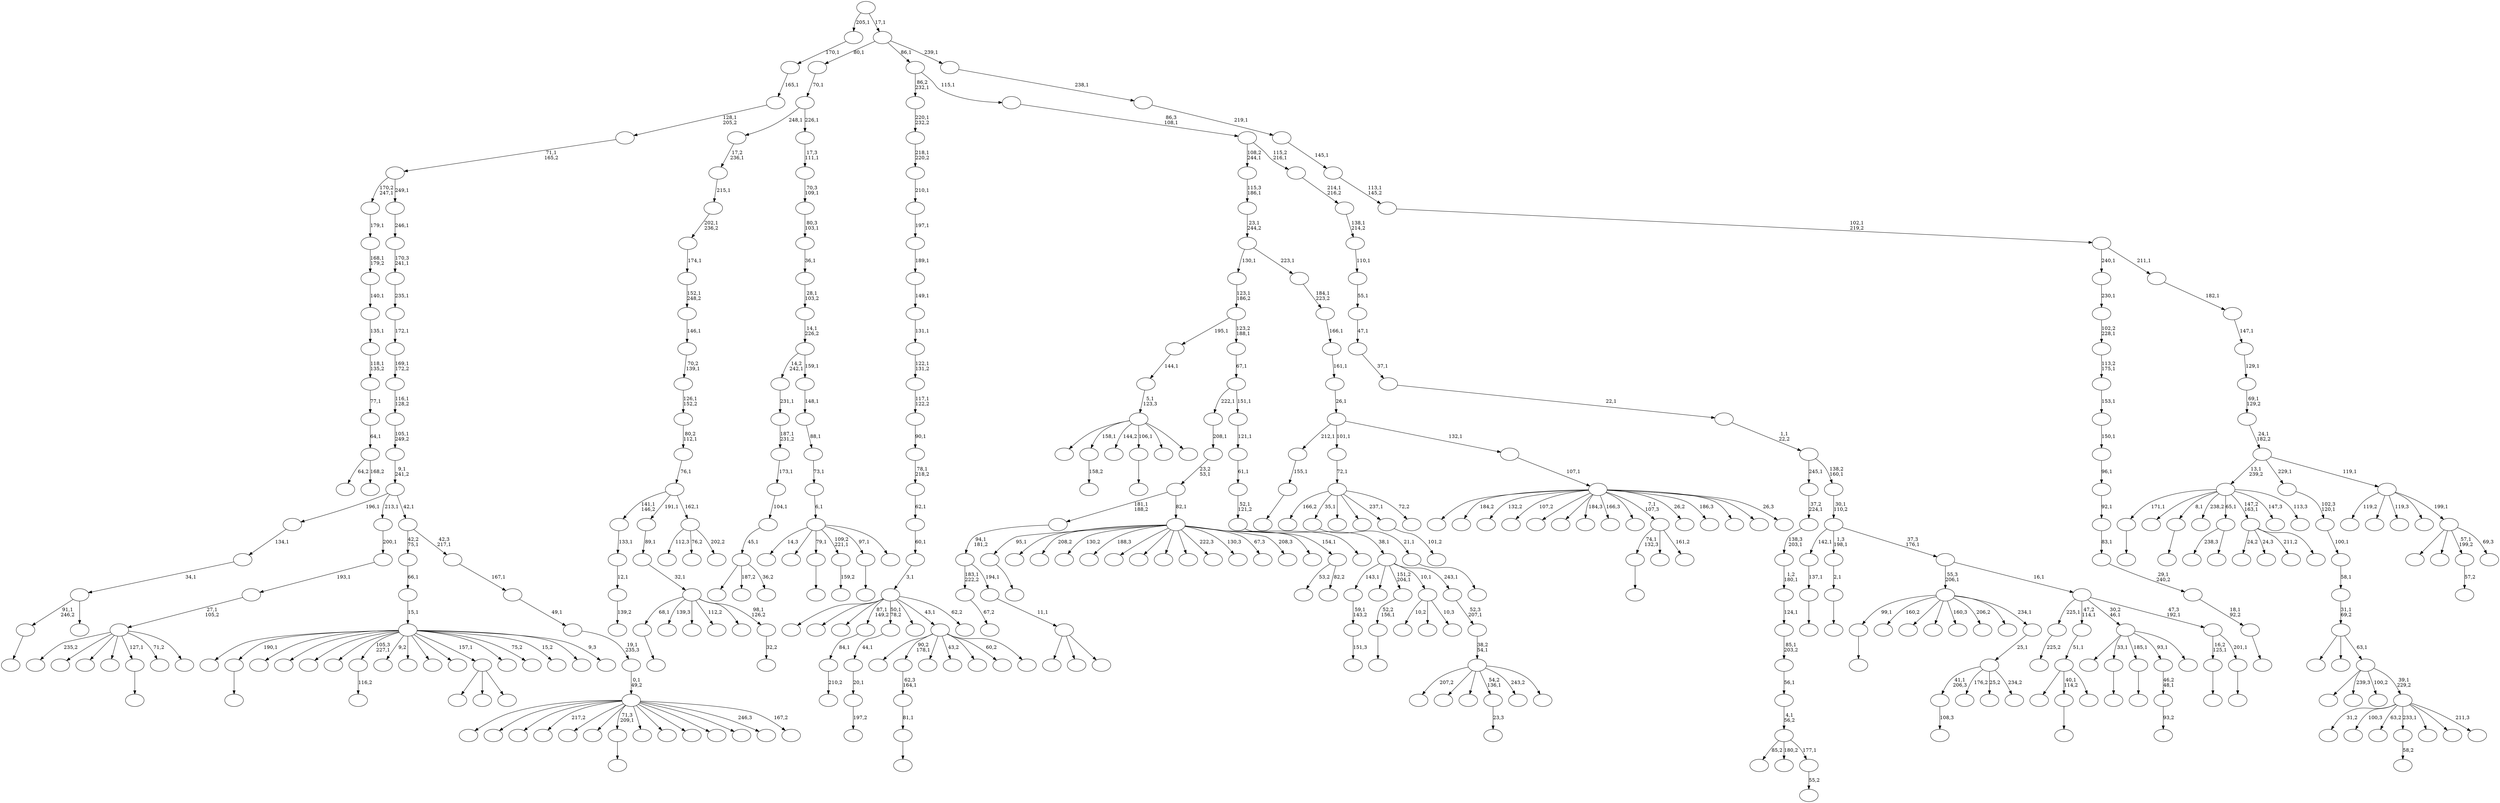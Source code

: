 digraph T {
	450 [label=""]
	449 [label=""]
	448 [label=""]
	447 [label=""]
	446 [label=""]
	445 [label=""]
	444 [label=""]
	443 [label=""]
	442 [label=""]
	441 [label=""]
	440 [label=""]
	439 [label=""]
	438 [label=""]
	437 [label=""]
	436 [label=""]
	435 [label=""]
	434 [label=""]
	433 [label=""]
	432 [label=""]
	431 [label=""]
	430 [label=""]
	429 [label=""]
	428 [label=""]
	427 [label=""]
	426 [label=""]
	425 [label=""]
	424 [label=""]
	423 [label=""]
	422 [label=""]
	421 [label=""]
	420 [label=""]
	419 [label=""]
	418 [label=""]
	417 [label=""]
	416 [label=""]
	415 [label=""]
	414 [label=""]
	413 [label=""]
	412 [label=""]
	411 [label=""]
	410 [label=""]
	409 [label=""]
	408 [label=""]
	407 [label=""]
	406 [label=""]
	405 [label=""]
	404 [label=""]
	403 [label=""]
	402 [label=""]
	401 [label=""]
	400 [label=""]
	399 [label=""]
	398 [label=""]
	397 [label=""]
	396 [label=""]
	395 [label=""]
	394 [label=""]
	393 [label=""]
	392 [label=""]
	391 [label=""]
	390 [label=""]
	389 [label=""]
	388 [label=""]
	387 [label=""]
	386 [label=""]
	385 [label=""]
	384 [label=""]
	383 [label=""]
	382 [label=""]
	381 [label=""]
	380 [label=""]
	379 [label=""]
	378 [label=""]
	377 [label=""]
	376 [label=""]
	375 [label=""]
	374 [label=""]
	373 [label=""]
	372 [label=""]
	371 [label=""]
	370 [label=""]
	369 [label=""]
	368 [label=""]
	367 [label=""]
	366 [label=""]
	365 [label=""]
	364 [label=""]
	363 [label=""]
	362 [label=""]
	361 [label=""]
	360 [label=""]
	359 [label=""]
	358 [label=""]
	357 [label=""]
	356 [label=""]
	355 [label=""]
	354 [label=""]
	353 [label=""]
	352 [label=""]
	351 [label=""]
	350 [label=""]
	349 [label=""]
	348 [label=""]
	347 [label=""]
	346 [label=""]
	345 [label=""]
	344 [label=""]
	343 [label=""]
	342 [label=""]
	341 [label=""]
	340 [label=""]
	339 [label=""]
	338 [label=""]
	337 [label=""]
	336 [label=""]
	335 [label=""]
	334 [label=""]
	333 [label=""]
	332 [label=""]
	331 [label=""]
	330 [label=""]
	329 [label=""]
	328 [label=""]
	327 [label=""]
	326 [label=""]
	325 [label=""]
	324 [label=""]
	323 [label=""]
	322 [label=""]
	321 [label=""]
	320 [label=""]
	319 [label=""]
	318 [label=""]
	317 [label=""]
	316 [label=""]
	315 [label=""]
	314 [label=""]
	313 [label=""]
	312 [label=""]
	311 [label=""]
	310 [label=""]
	309 [label=""]
	308 [label=""]
	307 [label=""]
	306 [label=""]
	305 [label=""]
	304 [label=""]
	303 [label=""]
	302 [label=""]
	301 [label=""]
	300 [label=""]
	299 [label=""]
	298 [label=""]
	297 [label=""]
	296 [label=""]
	295 [label=""]
	294 [label=""]
	293 [label=""]
	292 [label=""]
	291 [label=""]
	290 [label=""]
	289 [label=""]
	288 [label=""]
	287 [label=""]
	286 [label=""]
	285 [label=""]
	284 [label=""]
	283 [label=""]
	282 [label=""]
	281 [label=""]
	280 [label=""]
	279 [label=""]
	278 [label=""]
	277 [label=""]
	276 [label=""]
	275 [label=""]
	274 [label=""]
	273 [label=""]
	272 [label=""]
	271 [label=""]
	270 [label=""]
	269 [label=""]
	268 [label=""]
	267 [label=""]
	266 [label=""]
	265 [label=""]
	264 [label=""]
	263 [label=""]
	262 [label=""]
	261 [label=""]
	260 [label=""]
	259 [label=""]
	258 [label=""]
	257 [label=""]
	256 [label=""]
	255 [label=""]
	254 [label=""]
	253 [label=""]
	252 [label=""]
	251 [label=""]
	250 [label=""]
	249 [label=""]
	248 [label=""]
	247 [label=""]
	246 [label=""]
	245 [label=""]
	244 [label=""]
	243 [label=""]
	242 [label=""]
	241 [label=""]
	240 [label=""]
	239 [label=""]
	238 [label=""]
	237 [label=""]
	236 [label=""]
	235 [label=""]
	234 [label=""]
	233 [label=""]
	232 [label=""]
	231 [label=""]
	230 [label=""]
	229 [label=""]
	228 [label=""]
	227 [label=""]
	226 [label=""]
	225 [label=""]
	224 [label=""]
	223 [label=""]
	222 [label=""]
	221 [label=""]
	220 [label=""]
	219 [label=""]
	218 [label=""]
	217 [label=""]
	216 [label=""]
	215 [label=""]
	214 [label=""]
	213 [label=""]
	212 [label=""]
	211 [label=""]
	210 [label=""]
	209 [label=""]
	208 [label=""]
	207 [label=""]
	206 [label=""]
	205 [label=""]
	204 [label=""]
	203 [label=""]
	202 [label=""]
	201 [label=""]
	200 [label=""]
	199 [label=""]
	198 [label=""]
	197 [label=""]
	196 [label=""]
	195 [label=""]
	194 [label=""]
	193 [label=""]
	192 [label=""]
	191 [label=""]
	190 [label=""]
	189 [label=""]
	188 [label=""]
	187 [label=""]
	186 [label=""]
	185 [label=""]
	184 [label=""]
	183 [label=""]
	182 [label=""]
	181 [label=""]
	180 [label=""]
	179 [label=""]
	178 [label=""]
	177 [label=""]
	176 [label=""]
	175 [label=""]
	174 [label=""]
	173 [label=""]
	172 [label=""]
	171 [label=""]
	170 [label=""]
	169 [label=""]
	168 [label=""]
	167 [label=""]
	166 [label=""]
	165 [label=""]
	164 [label=""]
	163 [label=""]
	162 [label=""]
	161 [label=""]
	160 [label=""]
	159 [label=""]
	158 [label=""]
	157 [label=""]
	156 [label=""]
	155 [label=""]
	154 [label=""]
	153 [label=""]
	152 [label=""]
	151 [label=""]
	150 [label=""]
	149 [label=""]
	148 [label=""]
	147 [label=""]
	146 [label=""]
	145 [label=""]
	144 [label=""]
	143 [label=""]
	142 [label=""]
	141 [label=""]
	140 [label=""]
	139 [label=""]
	138 [label=""]
	137 [label=""]
	136 [label=""]
	135 [label=""]
	134 [label=""]
	133 [label=""]
	132 [label=""]
	131 [label=""]
	130 [label=""]
	129 [label=""]
	128 [label=""]
	127 [label=""]
	126 [label=""]
	125 [label=""]
	124 [label=""]
	123 [label=""]
	122 [label=""]
	121 [label=""]
	120 [label=""]
	119 [label=""]
	118 [label=""]
	117 [label=""]
	116 [label=""]
	115 [label=""]
	114 [label=""]
	113 [label=""]
	112 [label=""]
	111 [label=""]
	110 [label=""]
	109 [label=""]
	108 [label=""]
	107 [label=""]
	106 [label=""]
	105 [label=""]
	104 [label=""]
	103 [label=""]
	102 [label=""]
	101 [label=""]
	100 [label=""]
	99 [label=""]
	98 [label=""]
	97 [label=""]
	96 [label=""]
	95 [label=""]
	94 [label=""]
	93 [label=""]
	92 [label=""]
	91 [label=""]
	90 [label=""]
	89 [label=""]
	88 [label=""]
	87 [label=""]
	86 [label=""]
	85 [label=""]
	84 [label=""]
	83 [label=""]
	82 [label=""]
	81 [label=""]
	80 [label=""]
	79 [label=""]
	78 [label=""]
	77 [label=""]
	76 [label=""]
	75 [label=""]
	74 [label=""]
	73 [label=""]
	72 [label=""]
	71 [label=""]
	70 [label=""]
	69 [label=""]
	68 [label=""]
	67 [label=""]
	66 [label=""]
	65 [label=""]
	64 [label=""]
	63 [label=""]
	62 [label=""]
	61 [label=""]
	60 [label=""]
	59 [label=""]
	58 [label=""]
	57 [label=""]
	56 [label=""]
	55 [label=""]
	54 [label=""]
	53 [label=""]
	52 [label=""]
	51 [label=""]
	50 [label=""]
	49 [label=""]
	48 [label=""]
	47 [label=""]
	46 [label=""]
	45 [label=""]
	44 [label=""]
	43 [label=""]
	42 [label=""]
	41 [label=""]
	40 [label=""]
	39 [label=""]
	38 [label=""]
	37 [label=""]
	36 [label=""]
	35 [label=""]
	34 [label=""]
	33 [label=""]
	32 [label=""]
	31 [label=""]
	30 [label=""]
	29 [label=""]
	28 [label=""]
	27 [label=""]
	26 [label=""]
	25 [label=""]
	24 [label=""]
	23 [label=""]
	22 [label=""]
	21 [label=""]
	20 [label=""]
	19 [label=""]
	18 [label=""]
	17 [label=""]
	16 [label=""]
	15 [label=""]
	14 [label=""]
	13 [label=""]
	12 [label=""]
	11 [label=""]
	10 [label=""]
	9 [label=""]
	8 [label=""]
	7 [label=""]
	6 [label=""]
	5 [label=""]
	4 [label=""]
	3 [label=""]
	2 [label=""]
	1 [label=""]
	0 [label=""]
	444 -> 445 [label=""]
	440 -> 441 [label=""]
	437 -> 438 [label=""]
	435 -> 436 [label=""]
	434 -> 435 [label="137,1"]
	432 -> 433 [label="159,2"]
	427 -> 428 [label=""]
	423 -> 424 [label=""]
	416 -> 417 [label=""]
	412 -> 413 [label="158,2"]
	407 -> 408 [label=""]
	406 -> 407 [label="18,1\n92,2"]
	405 -> 406 [label="29,1\n240,2"]
	404 -> 405 [label="83,1"]
	403 -> 404 [label="92,1"]
	402 -> 403 [label="96,1"]
	401 -> 402 [label="150,1"]
	400 -> 401 [label="153,1"]
	399 -> 400 [label="113,2\n175,1"]
	398 -> 399 [label="102,2\n228,1"]
	397 -> 398 [label="230,1"]
	395 -> 396 [label=""]
	387 -> 388 [label=""]
	385 -> 386 [label="139,2"]
	384 -> 385 [label="12,1"]
	383 -> 384 [label="133,1"]
	380 -> 381 [label=""]
	373 -> 374 [label=""]
	367 -> 368 [label=""]
	366 -> 367 [label="81,1"]
	365 -> 366 [label="62,3\n164,1"]
	363 -> 364 [label=""]
	352 -> 353 [label=""]
	349 -> 350 [label="210,2"]
	348 -> 349 [label="84,1"]
	341 -> 342 [label="67,2"]
	334 -> 335 [label="108,3"]
	329 -> 330 [label=""]
	326 -> 327 [label=""]
	325 -> 326 [label="155,1"]
	322 -> 323 [label="197,2"]
	321 -> 322 [label="20,1"]
	320 -> 321 [label="44,1"]
	318 -> 319 [label=""]
	314 -> 315 [label=""]
	313 -> 314 [label="21,1"]
	306 -> 307 [label=""]
	299 -> 300 [label=""]
	294 -> 420 [label=""]
	294 -> 412 [label="158,1"]
	294 -> 409 [label="144,2"]
	294 -> 395 [label="106,1"]
	294 -> 351 [label=""]
	294 -> 295 [label=""]
	293 -> 294 [label="5,1\n123,3"]
	292 -> 293 [label="144,1"]
	290 -> 291 [label=""]
	279 -> 280 [label=""]
	278 -> 279 [label="2,1"]
	276 -> 277 [label="225,2"]
	274 -> 275 [label="55,2"]
	273 -> 393 [label="85,2"]
	273 -> 301 [label="180,2"]
	273 -> 274 [label="177,1"]
	272 -> 273 [label="4,1\n56,2"]
	271 -> 272 [label="56,1"]
	270 -> 271 [label="85,1\n203,2"]
	269 -> 270 [label="124,1"]
	268 -> 269 [label="1,2\n180,1"]
	267 -> 268 [label="138,3\n203,1"]
	266 -> 267 [label="37,2\n224,1"]
	264 -> 265 [label="32,2"]
	263 -> 387 [label="68,1"]
	263 -> 375 [label="139,3"]
	263 -> 369 [label=""]
	263 -> 362 [label="112,2"]
	263 -> 285 [label=""]
	263 -> 264 [label="98,1\n126,2"]
	262 -> 263 [label="32,1"]
	261 -> 262 [label="89,1"]
	259 -> 260 [label="116,2"]
	256 -> 257 [label="151,3"]
	255 -> 256 [label="59,1\n143,2"]
	248 -> 373 [label="74,1\n132,3"]
	248 -> 354 [label=""]
	248 -> 249 [label="161,2"]
	245 -> 443 [label="238,3"]
	245 -> 246 [label=""]
	242 -> 416 [label="91,1\n246,2"]
	242 -> 243 [label=""]
	241 -> 242 [label="34,1"]
	240 -> 241 [label="134,1"]
	237 -> 238 [label="58,2"]
	233 -> 410 [label=""]
	233 -> 302 [label="187,2"]
	233 -> 234 [label="36,2"]
	232 -> 233 [label="45,1"]
	231 -> 232 [label="104,1"]
	230 -> 231 [label="173,1"]
	229 -> 230 [label="187,1\n231,2"]
	228 -> 229 [label="231,1"]
	224 -> 356 [label="112,3"]
	224 -> 287 [label="76,2"]
	224 -> 225 [label="202,2"]
	223 -> 383 [label="141,1\n146,2"]
	223 -> 261 [label="191,1"]
	223 -> 224 [label="162,1"]
	222 -> 223 [label="76,1"]
	221 -> 222 [label="80,2\n112,1"]
	220 -> 221 [label="126,1\n152,2"]
	219 -> 220 [label="70,2\n139,1"]
	218 -> 219 [label="146,1"]
	217 -> 218 [label="152,1\n248,2"]
	216 -> 217 [label="174,1"]
	215 -> 216 [label="202,1\n236,2"]
	214 -> 215 [label="215,1"]
	213 -> 214 [label="17,2\n236,1"]
	210 -> 442 [label=""]
	210 -> 329 [label="40,1\n114,2"]
	210 -> 211 [label=""]
	209 -> 210 [label="51,1"]
	206 -> 207 [label="93,2"]
	205 -> 206 [label="46,2\n48,1"]
	203 -> 449 [label="24,2"]
	203 -> 339 [label="24,3"]
	203 -> 308 [label="211,2"]
	203 -> 204 [label=""]
	196 -> 358 [label=""]
	196 -> 244 [label=""]
	196 -> 197 [label=""]
	191 -> 192 [label=""]
	190 -> 191 [label="52,2\n156,1"]
	188 -> 189 [label="101,2"]
	179 -> 334 [label="41,1\n206,3"]
	179 -> 305 [label="176,2"]
	179 -> 288 [label="25,2"]
	179 -> 180 [label="234,2"]
	178 -> 179 [label="25,1"]
	177 -> 423 [label="99,1"]
	177 -> 418 [label="160,2"]
	177 -> 392 [label=""]
	177 -> 357 [label=""]
	177 -> 344 [label="160,3"]
	177 -> 282 [label="206,2"]
	177 -> 227 [label=""]
	177 -> 178 [label="234,1"]
	170 -> 371 [label="10,2"]
	170 -> 324 [label=""]
	170 -> 171 [label="10,3"]
	168 -> 391 [label="166,2"]
	168 -> 313 [label="35,1"]
	168 -> 284 [label=""]
	168 -> 251 [label=""]
	168 -> 188 [label="237,1"]
	168 -> 169 [label="72,2"]
	167 -> 168 [label="72,1"]
	165 -> 166 [label="57,2"]
	163 -> 437 [label="171,1"]
	163 -> 309 [label=""]
	163 -> 290 [label="8,1"]
	163 -> 250 [label="238,2"]
	163 -> 245 [label="65,1"]
	163 -> 203 [label="147,2\n163,1"]
	163 -> 181 [label="147,3"]
	163 -> 164 [label="113,3"]
	160 -> 340 [label="53,2"]
	160 -> 161 [label="82,2"]
	158 -> 429 [label="235,2"]
	158 -> 421 [label=""]
	158 -> 370 [label=""]
	158 -> 310 [label=""]
	158 -> 299 [label="127,1"]
	158 -> 297 [label="71,2"]
	158 -> 159 [label=""]
	157 -> 158 [label="27,1\n105,2"]
	156 -> 157 [label="193,1"]
	155 -> 156 [label="200,1"]
	151 -> 152 [label="23,3"]
	149 -> 414 [label=""]
	149 -> 377 [label=""]
	149 -> 150 [label=""]
	148 -> 149 [label="11,1"]
	147 -> 341 [label="183,1\n222,2"]
	147 -> 148 [label="194,1"]
	146 -> 147 [label="94,1\n181,2"]
	144 -> 425 [label=""]
	144 -> 380 [label="190,1"]
	144 -> 359 [label=""]
	144 -> 337 [label=""]
	144 -> 328 [label=""]
	144 -> 289 [label=""]
	144 -> 259 [label="105,3\n227,1"]
	144 -> 247 [label="9,2"]
	144 -> 236 [label=""]
	144 -> 235 [label=""]
	144 -> 202 [label=""]
	144 -> 196 [label="157,1"]
	144 -> 185 [label=""]
	144 -> 184 [label="75,2"]
	144 -> 154 [label="15,2"]
	144 -> 153 [label=""]
	144 -> 145 [label="9,3"]
	143 -> 144 [label="15,1"]
	142 -> 143 [label="66,1"]
	140 -> 446 [label=""]
	140 -> 440 [label="33,1"]
	140 -> 306 [label="185,1"]
	140 -> 205 [label="93,1"]
	140 -> 141 [label=""]
	138 -> 378 [label="64,2"]
	138 -> 139 [label="168,2"]
	137 -> 138 [label="64,1"]
	136 -> 137 [label="77,1"]
	135 -> 136 [label="118,1\n135,2"]
	134 -> 135 [label="135,1"]
	133 -> 134 [label="140,1"]
	132 -> 133 [label="168,1\n179,2"]
	131 -> 132 [label="179,1"]
	128 -> 390 [label=""]
	128 -> 365 [label="90,2\n178,1"]
	128 -> 338 [label=""]
	128 -> 316 [label="43,2"]
	128 -> 226 [label=""]
	128 -> 199 [label="60,2"]
	128 -> 129 [label=""]
	126 -> 450 [label="14,3"]
	126 -> 448 [label=""]
	126 -> 444 [label="79,1"]
	126 -> 432 [label="109,2\n221,1"]
	126 -> 363 [label="97,1"]
	126 -> 127 [label=""]
	125 -> 126 [label="6,1"]
	124 -> 125 [label="73,1"]
	123 -> 124 [label="88,1"]
	122 -> 123 [label="148,1"]
	121 -> 228 [label="14,2\n242,1"]
	121 -> 122 [label="159,1"]
	120 -> 121 [label="14,1\n226,2"]
	119 -> 120 [label="28,1\n103,2"]
	118 -> 119 [label="36,1"]
	117 -> 118 [label="80,3\n103,1"]
	116 -> 117 [label="70,3\n109,1"]
	115 -> 116 [label="17,3\n111,1"]
	114 -> 213 [label="248,1"]
	114 -> 115 [label="226,1"]
	113 -> 114 [label="70,1"]
	111 -> 430 [label=""]
	111 -> 419 [label=""]
	111 -> 389 [label=""]
	111 -> 361 [label="217,2"]
	111 -> 346 [label=""]
	111 -> 333 [label=""]
	111 -> 318 [label="71,3\n209,1"]
	111 -> 298 [label=""]
	111 -> 283 [label=""]
	111 -> 186 [label=""]
	111 -> 183 [label=""]
	111 -> 176 [label=""]
	111 -> 173 [label="246,3"]
	111 -> 112 [label="167,2"]
	110 -> 111 [label="0,1\n49,2"]
	109 -> 110 [label="19,1\n235,3"]
	108 -> 109 [label="49,1"]
	107 -> 108 [label="167,1"]
	106 -> 142 [label="42,2\n75,1"]
	106 -> 107 [label="42,3\n217,1"]
	105 -> 240 [label="196,1"]
	105 -> 155 [label="213,1"]
	105 -> 106 [label="42,1"]
	104 -> 105 [label="9,1\n241,2"]
	103 -> 104 [label="105,1\n249,2"]
	102 -> 103 [label="116,1\n128,2"]
	101 -> 102 [label="169,1\n172,2"]
	100 -> 101 [label="172,1"]
	99 -> 100 [label="235,1"]
	98 -> 99 [label="170,3\n241,1"]
	97 -> 98 [label="246,1"]
	96 -> 131 [label="170,2\n247,1"]
	96 -> 97 [label="249,1"]
	95 -> 96 [label="71,1\n165,2"]
	94 -> 95 [label="128,1\n205,2"]
	93 -> 94 [label="165,1"]
	92 -> 93 [label="170,1"]
	90 -> 427 [label="95,1"]
	90 -> 422 [label=""]
	90 -> 355 [label="208,2"]
	90 -> 336 [label="130,2"]
	90 -> 332 [label="188,3"]
	90 -> 312 [label=""]
	90 -> 286 [label=""]
	90 -> 253 [label=""]
	90 -> 252 [label=""]
	90 -> 200 [label="222,3"]
	90 -> 187 [label="130,3"]
	90 -> 175 [label="67,3"]
	90 -> 174 [label="208,3"]
	90 -> 172 [label=""]
	90 -> 160 [label="154,1"]
	90 -> 91 [label=""]
	89 -> 146 [label="181,1\n188,2"]
	89 -> 90 [label="82,1"]
	88 -> 89 [label="23,2\n53,1"]
	87 -> 88 [label="208,1"]
	84 -> 311 [label="207,2"]
	84 -> 198 [label=""]
	84 -> 182 [label=""]
	84 -> 151 [label="54,2\n136,1"]
	84 -> 130 [label="243,2"]
	84 -> 85 [label=""]
	83 -> 84 [label="38,2\n54,1"]
	82 -> 83 [label="52,3\n207,1"]
	81 -> 255 [label="143,1"]
	81 -> 254 [label=""]
	81 -> 190 [label="151,2\n204,1"]
	81 -> 170 [label="10,1"]
	81 -> 82 [label="243,1"]
	80 -> 81 [label="38,1"]
	79 -> 80 [label="52,1\n121,2"]
	78 -> 79 [label="61,1"]
	77 -> 78 [label="121,1"]
	76 -> 87 [label="222,1"]
	76 -> 77 [label="151,1"]
	75 -> 76 [label="67,1"]
	74 -> 292 [label="195,1"]
	74 -> 75 [label="123,2\n188,1"]
	73 -> 74 [label="123,1\n186,2"]
	71 -> 447 [label=""]
	71 -> 439 [label="184,2"]
	71 -> 426 [label="132,2"]
	71 -> 415 [label="107,2"]
	71 -> 411 [label=""]
	71 -> 379 [label=""]
	71 -> 304 [label="184,3"]
	71 -> 303 [label="166,3"]
	71 -> 296 [label=""]
	71 -> 248 [label="7,1\n107,3"]
	71 -> 201 [label="26,2"]
	71 -> 195 [label="186,3"]
	71 -> 193 [label=""]
	71 -> 86 [label=""]
	71 -> 72 [label="26,3"]
	70 -> 71 [label="107,1"]
	69 -> 325 [label="212,1"]
	69 -> 167 [label="101,1"]
	69 -> 70 [label="132,1"]
	68 -> 69 [label="26,1"]
	67 -> 68 [label="161,1"]
	66 -> 67 [label="166,1"]
	65 -> 66 [label="184,1\n223,2"]
	64 -> 73 [label="130,1"]
	64 -> 65 [label="223,1"]
	63 -> 64 [label="23,1\n244,2"]
	62 -> 63 [label="115,3\n186,1"]
	60 -> 431 [label=""]
	60 -> 382 [label=""]
	60 -> 360 [label=""]
	60 -> 348 [label="87,1\n149,2"]
	60 -> 320 [label="50,1\n78,2"]
	60 -> 194 [label=""]
	60 -> 128 [label="43,1"]
	60 -> 61 [label="62,2"]
	59 -> 60 [label="3,1"]
	58 -> 59 [label="60,1"]
	57 -> 58 [label="62,1"]
	56 -> 57 [label="78,1\n218,2"]
	55 -> 56 [label="90,1"]
	54 -> 55 [label="117,1\n122,2"]
	53 -> 54 [label="122,1\n131,2"]
	52 -> 53 [label="131,1"]
	51 -> 52 [label="149,1"]
	50 -> 51 [label="189,1"]
	49 -> 50 [label="197,1"]
	48 -> 49 [label="210,1"]
	47 -> 48 [label="218,1\n220,2"]
	46 -> 47 [label="220,1\n232,2"]
	44 -> 376 [label="31,2"]
	44 -> 343 [label="100,3"]
	44 -> 281 [label="63,2"]
	44 -> 237 [label="233,1"]
	44 -> 212 [label=""]
	44 -> 162 [label=""]
	44 -> 45 [label="211,3"]
	43 -> 347 [label=""]
	43 -> 345 [label="239,3"]
	43 -> 208 [label="100,2"]
	43 -> 44 [label="39,1\n229,2"]
	42 -> 372 [label=""]
	42 -> 331 [label=""]
	42 -> 43 [label="63,1"]
	41 -> 42 [label="31,1\n69,2"]
	40 -> 41 [label="58,1"]
	39 -> 40 [label="100,1"]
	38 -> 39 [label="102,3\n120,1"]
	34 -> 35 [label=""]
	33 -> 352 [label="16,2\n125,1"]
	33 -> 34 [label="201,1"]
	32 -> 276 [label="225,1"]
	32 -> 209 [label="47,2\n114,1"]
	32 -> 140 [label="30,2\n46,1"]
	32 -> 33 [label="47,3\n192,1"]
	31 -> 177 [label="55,3\n206,1"]
	31 -> 32 [label="16,1"]
	30 -> 434 [label="142,1"]
	30 -> 278 [label="1,3\n198,1"]
	30 -> 31 [label="37,3\n176,1"]
	29 -> 30 [label="30,1\n110,2"]
	28 -> 266 [label="245,1"]
	28 -> 29 [label="138,2\n160,1"]
	27 -> 28 [label="1,1\n22,2"]
	26 -> 27 [label="22,1"]
	25 -> 26 [label="37,1"]
	24 -> 25 [label="47,1"]
	23 -> 24 [label="55,1"]
	22 -> 23 [label="110,1"]
	21 -> 22 [label="138,1\n214,2"]
	20 -> 21 [label="214,1\n216,2"]
	19 -> 62 [label="108,2\n244,1"]
	19 -> 20 [label="115,2\n216,1"]
	18 -> 19 [label="86,3\n108,1"]
	17 -> 46 [label="86,2\n232,1"]
	17 -> 18 [label="115,1"]
	15 -> 258 [label=""]
	15 -> 239 [label=""]
	15 -> 165 [label="57,1\n199,2"]
	15 -> 16 [label="69,3"]
	14 -> 394 [label="119,2"]
	14 -> 317 [label=""]
	14 -> 37 [label="119,3"]
	14 -> 36 [label=""]
	14 -> 15 [label="199,1"]
	13 -> 163 [label="13,1\n239,2"]
	13 -> 38 [label="229,1"]
	13 -> 14 [label="119,1"]
	12 -> 13 [label="24,1\n182,2"]
	11 -> 12 [label="69,1\n129,2"]
	10 -> 11 [label="129,1"]
	9 -> 10 [label="147,1"]
	8 -> 9 [label="182,1"]
	7 -> 397 [label="240,1"]
	7 -> 8 [label="211,1"]
	6 -> 7 [label="102,1\n219,2"]
	5 -> 6 [label="113,1\n145,2"]
	4 -> 5 [label="145,1"]
	3 -> 4 [label="219,1"]
	2 -> 3 [label="238,1"]
	1 -> 113 [label="80,1"]
	1 -> 17 [label="86,1"]
	1 -> 2 [label="239,1"]
	0 -> 92 [label="205,1"]
	0 -> 1 [label="17,1"]
}
